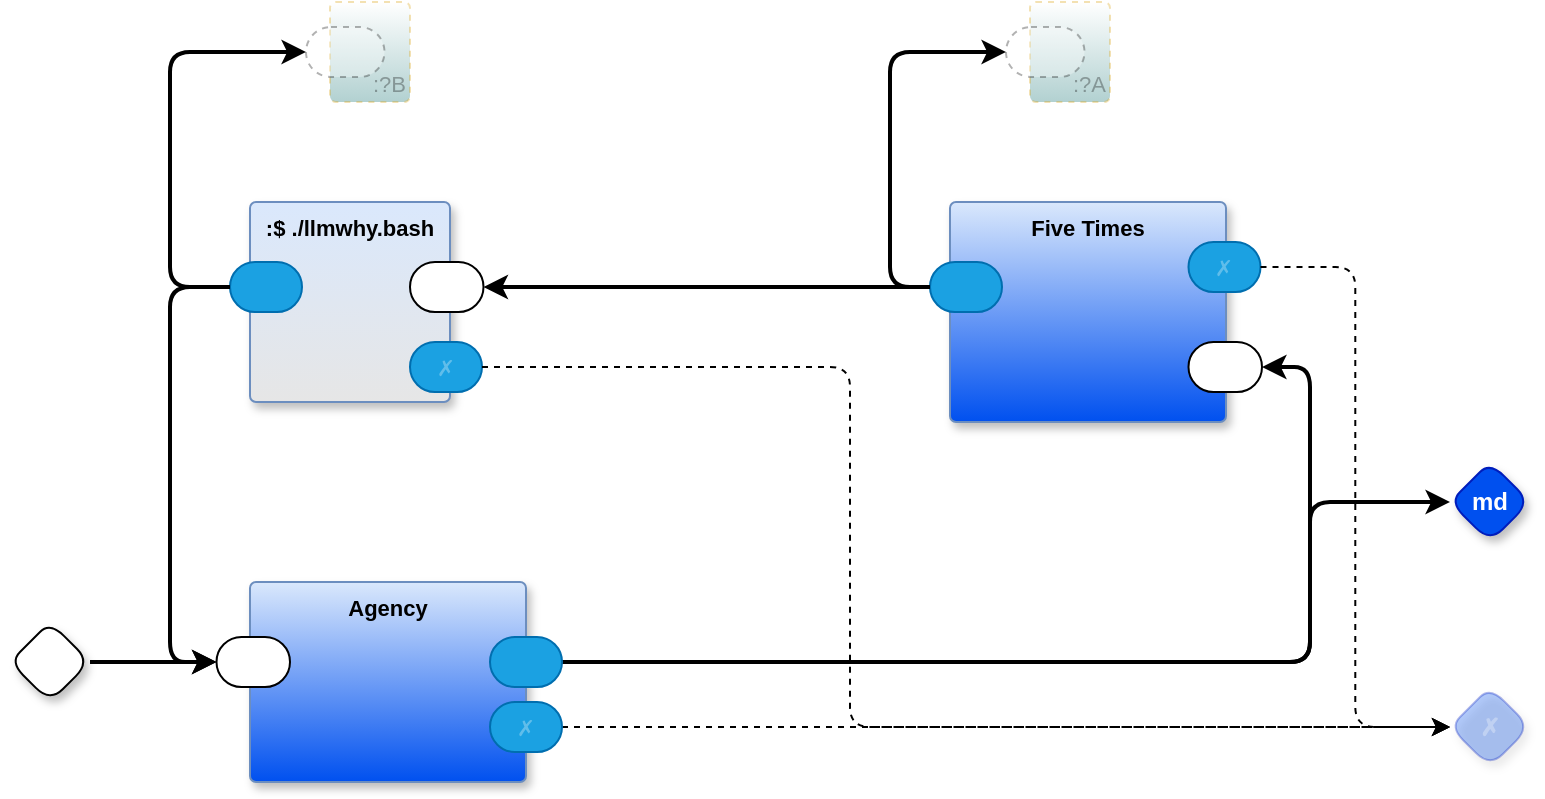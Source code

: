 <mxfile version="28.1.2" pages="2">
  <diagram name="main" id="m0zTKrYATkNEm8Ja8VeW">
    <mxGraphModel dx="1092" dy="1700" grid="1" gridSize="10" guides="1" tooltips="1" connect="1" arrows="1" fold="1" page="1" pageScale="1" pageWidth="850" pageHeight="1100" math="0" shadow="0">
      <root>
        <mxCell id="0" />
        <mxCell id="1" parent="0" />
        <mxCell id="m3rVj-qdc9ypze6SkFHS-17" style="edgeStyle=orthogonalEdgeStyle;rounded=1;orthogonalLoop=1;jettySize=auto;html=1;exitX=1;exitY=0.5;exitDx=0;exitDy=0;exitPerimeter=0;strokeWidth=2;entryX=0;entryY=0.5;entryDx=0;entryDy=0;entryPerimeter=0;curved=0;" parent="1" source="m3rVj-qdc9ypze6SkFHS-1" target="nUEir9gVEtalguoZZeGF-6" edge="1">
          <mxGeometry relative="1" as="geometry" />
        </mxCell>
        <mxCell id="m3rVj-qdc9ypze6SkFHS-1" value="" style="rhombus;whiteSpace=wrap;html=1;rounded=1;fontStyle=1;glass=0;sketch=0;fontSize=12;points=[[0,0.5,0,0,0],[0.5,0,0,0,0],[0.5,1,0,0,0],[1,0.5,0,0,0]];shadow=1;fontFamily=Helvetica;fontColor=default;" parent="1" vertex="1">
          <mxGeometry x="80" y="140" width="40" height="40" as="geometry" />
        </mxCell>
        <mxCell id="m3rVj-qdc9ypze6SkFHS-2" value="md" style="rhombus;whiteSpace=wrap;html=1;rounded=1;fontStyle=1;glass=0;sketch=0;fontSize=12;points=[[0,0.5,0,0,0],[0.5,0,0,0,0],[0.5,1,0,0,0],[1,0.5,0,0,0]];shadow=1;fillColor=#0050ef;fontColor=#ffffff;strokeColor=#001DBC;fontFamily=Helvetica;" parent="1" vertex="1">
          <mxGeometry x="800" y="60" width="40" height="40" as="geometry" />
        </mxCell>
        <mxCell id="m3rVj-qdc9ypze6SkFHS-16" style="edgeStyle=orthogonalEdgeStyle;rounded=1;orthogonalLoop=1;jettySize=auto;html=1;exitX=1;exitY=0.5;exitDx=0;exitDy=0;exitPerimeter=0;entryX=0;entryY=0.5;entryDx=0;entryDy=0;entryPerimeter=0;strokeWidth=2;curved=0;" parent="1" source="nUEir9gVEtalguoZZeGF-7" target="m3rVj-qdc9ypze6SkFHS-2" edge="1">
          <mxGeometry relative="1" as="geometry">
            <Array as="points">
              <mxPoint x="730" y="160" />
              <mxPoint x="730" y="80" />
            </Array>
          </mxGeometry>
        </mxCell>
        <mxCell id="m3rVj-qdc9ypze6SkFHS-18" value="✗" style="rhombus;whiteSpace=wrap;html=1;rounded=1;fillColor=#0050ef;fontColor=#ffffff;strokeColor=#001DBC;fontStyle=1;glass=0;sketch=0;fontSize=12;points=[[0,0.5,0,0,0],[0.5,0,0,0,0],[0.5,1,0,0,0],[1,0.5,0,0,0]];shadow=1;opacity=30;textOpacity=30;" parent="1" vertex="1">
          <mxGeometry x="800" y="172.5" width="40" height="40" as="geometry" />
        </mxCell>
        <mxCell id="gw8mgy441jQ1SfUJSTYL-1" value="Five Times" style="rounded=1;whiteSpace=wrap;html=1;container=1;recursiveResize=0;verticalAlign=top;arcSize=6;fontStyle=1;autosize=0;points=[];absoluteArcSize=1;shadow=1;strokeColor=#6c8ebf;fillColor=#dae8fc;fontFamily=Helvetica;fontSize=11;gradientColor=#0050EF;fontColor=default;" parent="1" vertex="1">
          <mxGeometry x="550" y="-70" width="138" height="110" as="geometry">
            <mxRectangle x="-98" y="-1230" width="99" height="26" as="alternateBounds" />
          </mxGeometry>
        </mxCell>
        <mxCell id="gw8mgy441jQ1SfUJSTYL-3" value="" style="rounded=1;whiteSpace=wrap;html=1;sketch=0;points=[[0,0.5,0,0,0],[1,0.5,0,0,0]];fillColor=#1ba1e2;fontColor=#ffffff;strokeColor=#006EAF;arcSize=50;fontFamily=Helvetica;fontSize=11;" parent="gw8mgy441jQ1SfUJSTYL-1" vertex="1">
          <mxGeometry x="-10" y="30" width="36" height="25" as="geometry" />
        </mxCell>
        <mxCell id="gw8mgy441jQ1SfUJSTYL-2" value="" style="rounded=1;whiteSpace=wrap;html=1;sketch=0;points=[[0,0.5,0,0,0],[1,0.5,0,0,0]];arcSize=50;fontFamily=Helvetica;fontSize=11;fontColor=default;" parent="gw8mgy441jQ1SfUJSTYL-1" vertex="1">
          <mxGeometry x="119.25" y="70" width="36.75" height="25" as="geometry" />
        </mxCell>
        <mxCell id="gw8mgy441jQ1SfUJSTYL-4" value="✗" style="rounded=1;whiteSpace=wrap;html=1;sketch=0;points=[[0,0.5,0,0,0],[1,0.5,0,0,0]];fillColor=#1ba1e2;fontColor=#ffffff;strokeColor=#006EAF;arcSize=50;fontFamily=Helvetica;fontSize=11;textOpacity=30;" parent="gw8mgy441jQ1SfUJSTYL-1" vertex="1">
          <mxGeometry x="119.25" y="20" width="36" height="25" as="geometry" />
        </mxCell>
        <mxCell id="gw8mgy441jQ1SfUJSTYL-13" style="edgeStyle=orthogonalEdgeStyle;shape=connector;curved=0;rounded=1;orthogonalLoop=1;jettySize=auto;html=1;exitX=1;exitY=0.5;exitDx=0;exitDy=0;exitPerimeter=0;entryX=0;entryY=0.5;entryDx=0;entryDy=0;entryPerimeter=0;strokeColor=default;strokeWidth=1;align=center;verticalAlign=middle;fontFamily=Helvetica;fontSize=11;fontColor=default;labelBackgroundColor=default;endArrow=classic;dashed=1;" parent="1" source="gw8mgy441jQ1SfUJSTYL-4" target="m3rVj-qdc9ypze6SkFHS-18" edge="1">
          <mxGeometry relative="1" as="geometry" />
        </mxCell>
        <mxCell id="gw8mgy441jQ1SfUJSTYL-15" style="edgeStyle=orthogonalEdgeStyle;shape=connector;curved=0;rounded=1;orthogonalLoop=1;jettySize=auto;html=1;exitX=1;exitY=0.5;exitDx=0;exitDy=0;exitPerimeter=0;entryX=1;entryY=0.5;entryDx=0;entryDy=0;entryPerimeter=0;strokeColor=default;strokeWidth=2;align=center;verticalAlign=middle;fontFamily=Helvetica;fontSize=11;fontColor=default;labelBackgroundColor=default;endArrow=classic;" parent="1" source="nUEir9gVEtalguoZZeGF-7" target="gw8mgy441jQ1SfUJSTYL-2" edge="1">
          <mxGeometry relative="1" as="geometry">
            <Array as="points">
              <mxPoint x="352" y="160" />
              <mxPoint x="730" y="160" />
              <mxPoint x="730" y="13" />
            </Array>
          </mxGeometry>
        </mxCell>
        <mxCell id="gw8mgy441jQ1SfUJSTYL-17" style="edgeStyle=orthogonalEdgeStyle;shape=connector;curved=0;rounded=1;orthogonalLoop=1;jettySize=auto;html=1;exitX=0;exitY=0.5;exitDx=0;exitDy=0;exitPerimeter=0;entryX=0;entryY=0.5;entryDx=0;entryDy=0;entryPerimeter=0;strokeColor=default;strokeWidth=2;align=center;verticalAlign=middle;fontFamily=Helvetica;fontSize=11;fontColor=default;labelBackgroundColor=default;endArrow=classic;" parent="1" source="-Wm7GyyKdWvpwJx5of-F-5" target="nUEir9gVEtalguoZZeGF-6" edge="1">
          <mxGeometry relative="1" as="geometry">
            <Array as="points">
              <mxPoint x="160" y="-27" />
              <mxPoint x="160" y="160" />
            </Array>
          </mxGeometry>
        </mxCell>
        <mxCell id="gw8mgy441jQ1SfUJSTYL-20" style="edgeStyle=orthogonalEdgeStyle;shape=connector;curved=0;rounded=1;orthogonalLoop=1;jettySize=auto;html=1;exitX=0;exitY=0.5;exitDx=0;exitDy=0;exitPerimeter=0;entryX=0;entryY=0.5;entryDx=0;entryDy=0;entryPerimeter=0;strokeColor=default;strokeWidth=2;align=center;verticalAlign=middle;fontFamily=Helvetica;fontSize=11;fontColor=default;labelBackgroundColor=default;endArrow=classic;" parent="1" source="gw8mgy441jQ1SfUJSTYL-3" target="-Wm7GyyKdWvpwJx5of-F-2" edge="1">
          <mxGeometry relative="1" as="geometry">
            <mxPoint x="508" y="-135" as="targetPoint" />
          </mxGeometry>
        </mxCell>
        <mxCell id="-Wm7GyyKdWvpwJx5of-F-1" value=":?A" style="rounded=1;whiteSpace=wrap;html=1;sketch=0;container=1;recursiveResize=0;verticalAlign=bottom;arcSize=6;fontStyle=0;autosize=0;points=[];absoluteArcSize=1;shadow=0;strokeColor=#d79b00;fillColor=#FFFFFF;fontFamily=Helvetica;fontSize=11;dashed=1;opacity=30;align=right;textOpacity=30;gradientColor=#006666;fontColor=default;" vertex="1" parent="1">
          <mxGeometry x="590" y="-170" width="40" height="50" as="geometry">
            <mxRectangle x="-98" y="-1230" width="99" height="26" as="alternateBounds" />
          </mxGeometry>
        </mxCell>
        <mxCell id="-Wm7GyyKdWvpwJx5of-F-2" value="" style="rounded=1;whiteSpace=wrap;html=1;sketch=0;points=[[0,0.5,0,0,0],[1,0.5,0,0,0]];arcSize=50;fontFamily=Helvetica;fontSize=11;fontColor=default;dashed=1;textOpacity=50;opacity=30;fontStyle=0" vertex="1" parent="-Wm7GyyKdWvpwJx5of-F-1">
          <mxGeometry x="-12" y="12.5" width="39.25" height="25" as="geometry" />
        </mxCell>
        <mxCell id="-Wm7GyyKdWvpwJx5of-F-3" value=":$ ./llmwhy.bash" style="rounded=1;whiteSpace=wrap;html=1;container=1;recursiveResize=0;verticalAlign=top;arcSize=6;fontStyle=1;autosize=0;points=[];absoluteArcSize=1;shadow=1;strokeColor=#6c8ebf;fillColor=#dae8fc;fontFamily=Helvetica;fontSize=11;gradientColor=#E6E6E6;fontColor=default;labelBackgroundColor=none;" vertex="1" parent="1">
          <mxGeometry x="200" y="-70" width="100" height="100" as="geometry">
            <mxRectangle x="-98" y="-1230" width="99" height="26" as="alternateBounds" />
          </mxGeometry>
        </mxCell>
        <mxCell id="-Wm7GyyKdWvpwJx5of-F-6" value="✗" style="rounded=1;whiteSpace=wrap;html=1;sketch=0;points=[[0,0.5,0,0,0],[1,0.5,0,0,0]];fillColor=#1ba1e2;fontColor=#ffffff;strokeColor=#006EAF;arcSize=50;fontFamily=Helvetica;fontSize=11;textOpacity=30;labelBackgroundColor=none;" vertex="1" parent="-Wm7GyyKdWvpwJx5of-F-3">
          <mxGeometry x="80" y="70" width="36" height="25" as="geometry" />
        </mxCell>
        <mxCell id="-Wm7GyyKdWvpwJx5of-F-4" value="" style="rounded=1;whiteSpace=wrap;html=1;sketch=0;points=[[0,0.5,0,0,0],[1,0.5,0,0,0]];arcSize=50;fontFamily=Helvetica;fontSize=11;fontColor=default;labelBackgroundColor=none;" vertex="1" parent="-Wm7GyyKdWvpwJx5of-F-3">
          <mxGeometry x="80" y="30" width="36.75" height="25" as="geometry" />
        </mxCell>
        <mxCell id="-Wm7GyyKdWvpwJx5of-F-5" value="" style="rounded=1;whiteSpace=wrap;html=1;sketch=0;points=[[0,0.5,0,0,0],[1,0.5,0,0,0]];fillColor=#1ba1e2;fontColor=#ffffff;strokeColor=#006EAF;arcSize=50;fontFamily=Helvetica;fontSize=11;labelBackgroundColor=none;" vertex="1" parent="-Wm7GyyKdWvpwJx5of-F-3">
          <mxGeometry x="-10" y="30" width="36" height="25" as="geometry" />
        </mxCell>
        <mxCell id="-Wm7GyyKdWvpwJx5of-F-16" style="edgeStyle=orthogonalEdgeStyle;rounded=1;orthogonalLoop=1;jettySize=auto;html=1;exitX=0;exitY=0.5;exitDx=0;exitDy=0;exitPerimeter=0;entryX=1;entryY=0.5;entryDx=0;entryDy=0;entryPerimeter=0;curved=0;strokeWidth=2;" edge="1" parent="1" source="gw8mgy441jQ1SfUJSTYL-3" target="-Wm7GyyKdWvpwJx5of-F-4">
          <mxGeometry relative="1" as="geometry" />
        </mxCell>
        <mxCell id="-Wm7GyyKdWvpwJx5of-F-17" style="edgeStyle=orthogonalEdgeStyle;shape=connector;curved=0;rounded=1;orthogonalLoop=1;jettySize=auto;html=1;exitX=1;exitY=0.5;exitDx=0;exitDy=0;exitPerimeter=0;entryX=0;entryY=0.5;entryDx=0;entryDy=0;entryPerimeter=0;strokeColor=default;strokeWidth=1;align=center;verticalAlign=middle;fontFamily=Helvetica;fontSize=11;fontColor=default;labelBackgroundColor=default;endArrow=classic;dashed=1;" edge="1" parent="1" source="-Wm7GyyKdWvpwJx5of-F-6" target="m3rVj-qdc9ypze6SkFHS-18">
          <mxGeometry relative="1" as="geometry">
            <Array as="points">
              <mxPoint x="500" y="13" />
              <mxPoint x="500" y="193" />
            </Array>
          </mxGeometry>
        </mxCell>
        <mxCell id="-Wm7GyyKdWvpwJx5of-F-18" style="edgeStyle=orthogonalEdgeStyle;shape=connector;curved=0;rounded=1;orthogonalLoop=1;jettySize=auto;html=1;exitX=1;exitY=0.5;exitDx=0;exitDy=0;exitPerimeter=0;strokeColor=default;strokeWidth=1;align=center;verticalAlign=middle;fontFamily=Helvetica;fontSize=11;fontColor=default;labelBackgroundColor=default;endArrow=classic;dashed=1;" edge="1" parent="1" source="nUEir9gVEtalguoZZeGF-8" target="m3rVj-qdc9ypze6SkFHS-18">
          <mxGeometry relative="1" as="geometry" />
        </mxCell>
        <mxCell id="-Wm7GyyKdWvpwJx5of-F-20" value=":?B" style="rounded=1;whiteSpace=wrap;html=1;sketch=0;container=1;recursiveResize=0;verticalAlign=bottom;arcSize=6;fontStyle=0;autosize=0;points=[];absoluteArcSize=1;shadow=0;strokeColor=#d79b00;fillColor=#FFFFFF;fontFamily=Helvetica;fontSize=11;dashed=1;opacity=30;align=right;textOpacity=30;gradientColor=#006666;fontColor=default;" vertex="1" parent="1">
          <mxGeometry x="240" y="-170" width="40" height="50" as="geometry">
            <mxRectangle x="-98" y="-1230" width="99" height="26" as="alternateBounds" />
          </mxGeometry>
        </mxCell>
        <mxCell id="-Wm7GyyKdWvpwJx5of-F-21" value="" style="rounded=1;whiteSpace=wrap;html=1;sketch=0;points=[[0,0.5,0,0,0],[1,0.5,0,0,0]];arcSize=50;fontFamily=Helvetica;fontSize=11;fontColor=default;dashed=1;textOpacity=50;opacity=30;fontStyle=0" vertex="1" parent="-Wm7GyyKdWvpwJx5of-F-20">
          <mxGeometry x="-12" y="12.5" width="39.25" height="25" as="geometry" />
        </mxCell>
        <mxCell id="-Wm7GyyKdWvpwJx5of-F-22" style="edgeStyle=orthogonalEdgeStyle;shape=connector;curved=0;rounded=1;orthogonalLoop=1;jettySize=auto;html=1;exitX=0;exitY=0.5;exitDx=0;exitDy=0;exitPerimeter=0;entryX=0;entryY=0.5;entryDx=0;entryDy=0;entryPerimeter=0;strokeColor=default;strokeWidth=2;align=center;verticalAlign=middle;fontFamily=Helvetica;fontSize=11;fontColor=default;labelBackgroundColor=default;endArrow=classic;" edge="1" parent="1" source="-Wm7GyyKdWvpwJx5of-F-5" target="-Wm7GyyKdWvpwJx5of-F-21">
          <mxGeometry relative="1" as="geometry">
            <Array as="points">
              <mxPoint x="160" y="-27" />
              <mxPoint x="160" y="-145" />
            </Array>
          </mxGeometry>
        </mxCell>
        <mxCell id="nUEir9gVEtalguoZZeGF-5" value="Agency" style="rounded=1;whiteSpace=wrap;html=1;container=1;recursiveResize=0;verticalAlign=top;arcSize=6;fontStyle=1;autosize=0;points=[];absoluteArcSize=1;shadow=1;strokeColor=#6c8ebf;fillColor=#dae8fc;fontFamily=Helvetica;fontSize=11;gradientColor=#0050EF;fontColor=default;labelBackgroundColor=none;" vertex="1" parent="1">
          <mxGeometry x="200" y="120" width="138" height="100" as="geometry">
            <mxRectangle x="-98" y="-1230" width="99" height="26" as="alternateBounds" />
          </mxGeometry>
        </mxCell>
        <mxCell id="nUEir9gVEtalguoZZeGF-6" value="" style="rounded=1;whiteSpace=wrap;html=1;sketch=0;points=[[0,0.5,0,0,0],[1,0.5,0,0,0]];arcSize=50;fontFamily=Helvetica;fontSize=11;fontColor=default;labelBackgroundColor=none;" vertex="1" parent="nUEir9gVEtalguoZZeGF-5">
          <mxGeometry x="-16.75" y="27.5" width="36.75" height="25" as="geometry" />
        </mxCell>
        <mxCell id="nUEir9gVEtalguoZZeGF-7" value="" style="rounded=1;whiteSpace=wrap;html=1;sketch=0;points=[[0,0.5,0,0,0],[1,0.5,0,0,0]];fillColor=#1ba1e2;fontColor=#ffffff;strokeColor=#006EAF;arcSize=50;fontFamily=Helvetica;fontSize=11;labelBackgroundColor=none;" vertex="1" parent="nUEir9gVEtalguoZZeGF-5">
          <mxGeometry x="120" y="27.5" width="36" height="25" as="geometry" />
        </mxCell>
        <mxCell id="nUEir9gVEtalguoZZeGF-8" value="✗" style="rounded=1;whiteSpace=wrap;html=1;sketch=0;points=[[0,0.5,0,0,0],[1,0.5,0,0,0]];fillColor=#1ba1e2;fontColor=#ffffff;strokeColor=#006EAF;arcSize=50;fontFamily=Helvetica;fontSize=11;textOpacity=30;labelBackgroundColor=none;" vertex="1" parent="nUEir9gVEtalguoZZeGF-5">
          <mxGeometry x="120" y="60" width="36" height="25" as="geometry" />
        </mxCell>
      </root>
    </mxGraphModel>
  </diagram>
  <diagram id="NWrrbkapYzdDZJjRJ1Iv" name="Agency">
    <mxGraphModel dx="1092" dy="600" grid="1" gridSize="10" guides="1" tooltips="1" connect="1" arrows="1" fold="1" page="1" pageScale="1" pageWidth="1100" pageHeight="850" math="0" shadow="0">
      <root>
        <mxCell id="0" />
        <mxCell id="1" parent="0" />
        <mxCell id="creqDTMRDnEqn1s2hGIa-1" value=":$ ./llm.bash" style="rounded=1;whiteSpace=wrap;html=1;container=1;recursiveResize=0;verticalAlign=top;arcSize=6;fontStyle=1;autosize=0;points=[];absoluteArcSize=1;shadow=1;strokeColor=#6c8ebf;fillColor=#dae8fc;fontFamily=Helvetica;fontSize=11;gradientColor=#E6E6E6;fontColor=default;labelBackgroundColor=none;" vertex="1" parent="1">
          <mxGeometry x="200" y="80" width="104" height="100" as="geometry">
            <mxRectangle x="-98" y="-1230" width="99" height="26" as="alternateBounds" />
          </mxGeometry>
        </mxCell>
        <mxCell id="creqDTMRDnEqn1s2hGIa-2" value="" style="rounded=1;whiteSpace=wrap;html=1;sketch=0;points=[[0,0.5,0,0,0],[1,0.5,0,0,0]];arcSize=50;fontFamily=Helvetica;fontSize=11;fontColor=default;labelBackgroundColor=none;" vertex="1" parent="creqDTMRDnEqn1s2hGIa-1">
          <mxGeometry x="-16.75" y="27.5" width="36.75" height="25" as="geometry" />
        </mxCell>
        <mxCell id="creqDTMRDnEqn1s2hGIa-3" value="" style="rounded=1;whiteSpace=wrap;html=1;sketch=0;points=[[0,0.5,0,0,0],[1,0.5,0,0,0]];fillColor=#1ba1e2;fontColor=#ffffff;strokeColor=#006EAF;arcSize=50;fontFamily=Helvetica;fontSize=11;labelBackgroundColor=none;" vertex="1" parent="creqDTMRDnEqn1s2hGIa-1">
          <mxGeometry x="80" y="27.5" width="36" height="25" as="geometry" />
        </mxCell>
        <mxCell id="creqDTMRDnEqn1s2hGIa-4" value="✗" style="rounded=1;whiteSpace=wrap;html=1;sketch=0;points=[[0,0.5,0,0,0],[1,0.5,0,0,0]];fillColor=#1ba1e2;fontColor=#ffffff;strokeColor=#006EAF;arcSize=50;fontFamily=Helvetica;fontSize=11;textOpacity=30;labelBackgroundColor=none;" vertex="1" parent="creqDTMRDnEqn1s2hGIa-1">
          <mxGeometry x="80" y="60" width="36" height="25" as="geometry" />
        </mxCell>
        <mxCell id="creqDTMRDnEqn1s2hGIa-5" value="" style="rhombus;whiteSpace=wrap;html=1;rounded=1;fontStyle=1;glass=0;sketch=0;fontSize=12;points=[[0,0.5,0,0,0],[0.5,0,0,0,0],[0.5,1,0,0,0],[1,0.5,0,0,0]];shadow=1;fontFamily=Helvetica;fontColor=default;labelBackgroundColor=none;" vertex="1" parent="1">
          <mxGeometry x="80" y="100" width="40" height="40" as="geometry" />
        </mxCell>
        <mxCell id="creqDTMRDnEqn1s2hGIa-6" value="" style="rhombus;whiteSpace=wrap;html=1;rounded=1;fontStyle=1;glass=0;sketch=0;fontSize=12;points=[[0,0.5,0,0,0],[0.5,0,0,0,0],[0.5,1,0,0,0],[1,0.5,0,0,0]];shadow=1;fillColor=#0050ef;fontColor=#ffffff;strokeColor=#001DBC;fontFamily=Helvetica;labelBackgroundColor=none;" vertex="1" parent="1">
          <mxGeometry x="380" y="100" width="40" height="40" as="geometry" />
        </mxCell>
        <mxCell id="creqDTMRDnEqn1s2hGIa-7" value="✗" style="rhombus;whiteSpace=wrap;html=1;rounded=1;fillColor=#0050ef;fontColor=#ffffff;strokeColor=#001DBC;fontStyle=1;glass=0;sketch=0;fontSize=12;points=[[0,0.5,0,0,0],[0.5,0,0,0,0],[0.5,1,0,0,0],[1,0.5,0,0,0]];shadow=1;opacity=30;textOpacity=30;labelBackgroundColor=none;fontFamily=Helvetica;" vertex="1" parent="1">
          <mxGeometry x="380" y="180" width="40" height="40" as="geometry" />
        </mxCell>
        <mxCell id="creqDTMRDnEqn1s2hGIa-8" style="edgeStyle=orthogonalEdgeStyle;shape=connector;curved=0;rounded=1;orthogonalLoop=1;jettySize=auto;html=1;exitX=1;exitY=0.5;exitDx=0;exitDy=0;exitPerimeter=0;entryX=0;entryY=0.5;entryDx=0;entryDy=0;entryPerimeter=0;strokeColor=default;strokeWidth=2;align=center;verticalAlign=middle;fontFamily=Helvetica;fontSize=11;fontColor=default;labelBackgroundColor=default;endArrow=classic;" edge="1" parent="1" source="creqDTMRDnEqn1s2hGIa-3" target="creqDTMRDnEqn1s2hGIa-6">
          <mxGeometry relative="1" as="geometry" />
        </mxCell>
        <mxCell id="creqDTMRDnEqn1s2hGIa-9" style="edgeStyle=orthogonalEdgeStyle;shape=connector;curved=0;rounded=1;orthogonalLoop=1;jettySize=auto;html=1;exitX=1;exitY=0.5;exitDx=0;exitDy=0;exitPerimeter=0;entryX=0;entryY=0.5;entryDx=0;entryDy=0;entryPerimeter=0;strokeColor=default;strokeWidth=1;align=center;verticalAlign=middle;fontFamily=Helvetica;fontSize=11;fontColor=default;labelBackgroundColor=default;endArrow=classic;dashed=1;" edge="1" parent="1" source="creqDTMRDnEqn1s2hGIa-4" target="creqDTMRDnEqn1s2hGIa-7">
          <mxGeometry relative="1" as="geometry" />
        </mxCell>
        <mxCell id="creqDTMRDnEqn1s2hGIa-10" style="edgeStyle=orthogonalEdgeStyle;shape=connector;curved=0;rounded=1;orthogonalLoop=1;jettySize=auto;html=1;exitX=1;exitY=0.5;exitDx=0;exitDy=0;exitPerimeter=0;entryX=0;entryY=0.5;entryDx=0;entryDy=0;entryPerimeter=0;strokeColor=default;strokeWidth=2;align=center;verticalAlign=middle;fontFamily=Helvetica;fontSize=11;fontColor=default;labelBackgroundColor=default;endArrow=classic;" edge="1" parent="1" source="creqDTMRDnEqn1s2hGIa-5" target="creqDTMRDnEqn1s2hGIa-2">
          <mxGeometry relative="1" as="geometry" />
        </mxCell>
      </root>
    </mxGraphModel>
  </diagram>
</mxfile>
